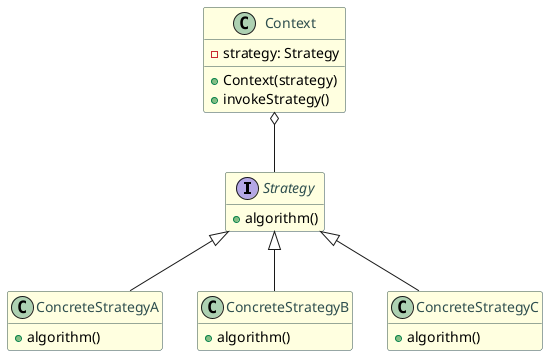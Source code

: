 @startuml
interface Strategy {
    +algorithm()
}

class ConcreteStrategyA {
    +algorithm()
}

class ConcreteStrategyB {
    +algorithm()
}

class ConcreteStrategyC {
    +algorithm()
}

class Context {
    -strategy: Strategy
    +Context(strategy)
    +invokeStrategy()
}

Strategy <|-- ConcreteStrategyA
Strategy <|-- ConcreteStrategyB
Strategy <|-- ConcreteStrategyC

Context o-- Strategy

hide empty fields
hide empty methods

skinparam class {
  BackgroundColor LightYellow
  BorderColor DarkSlateGray
  ArrowColor DarkSlateGray
  FontColor DarkSlateGray
}

@enduml
